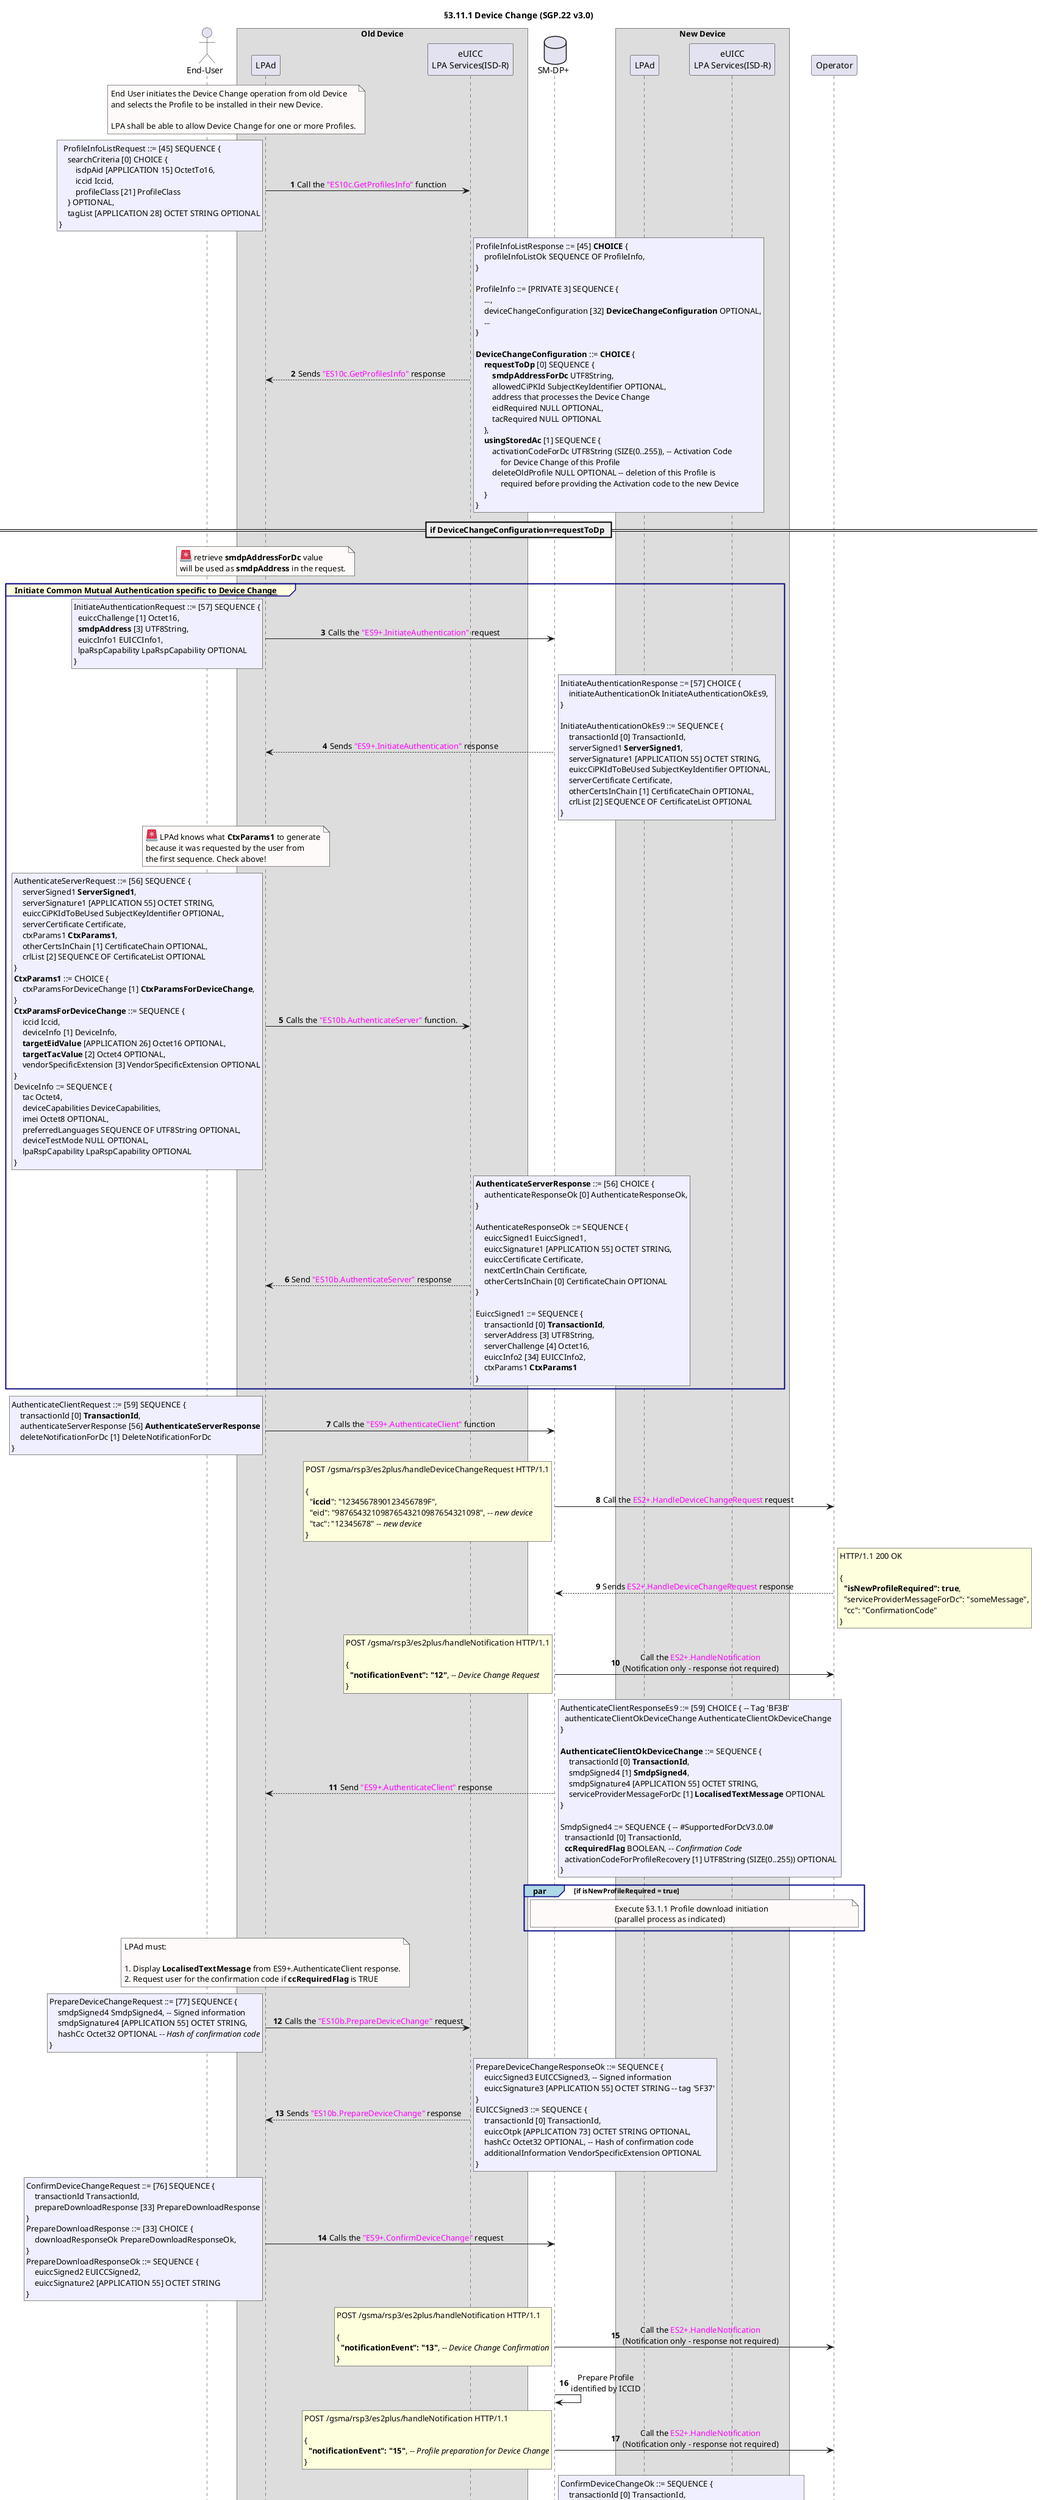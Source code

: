 @startuml device_change
autonumber
title §3.11.1 Device Change (SGP.22 v3.0)
footer \n\n3.11.1 Device Change (SGP.22 v3.0)\n<:1f4cc:> https://www.linkedin.com/in/allanalfante/
skinparam sequenceMessageAlign center
skinparam ParticipantPadding 20
skinparam BoxPadding 10
skinparam SequenceGroupBorderColor #Navy

'''
'PARTICPANTS
''''
actor "End-User" as user
box "Old Device"
participant "LPAd" as old_lpad
participant "eUICC\nLPA Services(ISD-R)" as old_euicc
end box
database "SM-DP+" as smdp
box "New Device"
participant "LPAd" as new_lpad
participant "eUICC\nLPA Services(ISD-R)" as new_euicc
end box
participant "Operator" as operator

note over user, old_lpad #Snow
End User initiates the Device Change operation from old Device
and selects the Profile to be installed in their new Device.

LPA shall be able to allow Device Change for one or more Profiles.
end note

old_lpad -> old_euicc: Call the <font color=magenta>"ES10c.GetProfilesInfo"</font> function
  rnote left #Motivation
  ProfileInfoListRequest ::= [45] SEQUENCE {
    searchCriteria [0] CHOICE {
        isdpAid [APPLICATION 15] OctetTo16,
        iccid Iccid,
        profileClass [21] ProfileClass
    } OPTIONAL,
    tagList [APPLICATION 28] OCTET STRING OPTIONAL
}
  end note

old_euicc --> old_lpad: Sends <font color=magenta>"ES10c.GetProfilesInfo"</font> response
rnote right #Motivation
ProfileInfoListResponse ::= [45] **CHOICE** {
    profileInfoListOk SEQUENCE OF ProfileInfo,
}

ProfileInfo ::= [PRIVATE 3] SEQUENCE {
    ...,
    deviceChangeConfiguration [32] **DeviceChangeConfiguration** OPTIONAL,
    ...
}

**DeviceChangeConfiguration** ::= **CHOICE** { 
    **requestToDp** [0] SEQUENCE {
        **smdpAddressForDc** UTF8String,
        allowedCiPKId SubjectKeyIdentifier OPTIONAL, 
        address that processes the Device Change
        eidRequired NULL OPTIONAL, 
        tacRequired NULL OPTIONAL
    },
    **usingStoredAc** [1] SEQUENCE {
        activationCodeForDc UTF8String (SIZE(0..255)), -- Activation Code 
            for Device Change of this Profile
        deleteOldProfile NULL OPTIONAL -- deletion of this Profile is 
            required before providing the Activation code to the new Device
    }
}
end note

== if DeviceChangeConfiguration=requestToDp ==
note over old_lpad #Snow
<:rotating_light:> retrieve **smdpAddressForDc** value
will be used as **smdpAddress** in the request.
end note

group#LightYellow Initiate Common Mutual Authentication specific to __Device Change__ 

  old_lpad -> smdp: Calls the <font color=magenta>"ES9+.InitiateAuthentication"</font> request
  rnote left #Motivation
    InitiateAuthenticationRequest ::= [57] SEQUENCE {
      euiccChallenge [1] Octet16, 
      **smdpAddress** [3] UTF8String,
      euiccInfo1 EUICCInfo1,
      lpaRspCapability LpaRspCapability OPTIONAL
    }
  end note
  
  smdp --> old_lpad: Sends <font color=magenta>"ES9+.InitiateAuthentication"</font> response
  rnote right #Motivation
  InitiateAuthenticationResponse ::= [57] CHOICE {
      initiateAuthenticationOk InitiateAuthenticationOkEs9,
  }
  
  InitiateAuthenticationOkEs9 ::= SEQUENCE {
      transactionId [0] TransactionId, 
      serverSigned1 **ServerSigned1**, 
      serverSignature1 [APPLICATION 55] OCTET STRING, 
      euiccCiPKIdToBeUsed SubjectKeyIdentifier OPTIONAL, 
      serverCertificate Certificate,
      otherCertsInChain [1] CertificateChain OPTIONAL, 
      crlList [2] SEQUENCE OF CertificateList OPTIONAL 
  }
  end note
  
  note over user, old_lpad #Snow
  <:rotating_light:> LPAd knows what **CtxParams1** to generate
  because it was requested by the user from
  the first sequence. Check above!
  end note

  old_lpad -> old_euicc: Calls the <font color=magenta>"ES10b.AuthenticateServer"</font> function.
  rnote left #Motivation
  AuthenticateServerRequest ::= [56] SEQUENCE { 
      serverSigned1 **ServerSigned1**,
      serverSignature1 [APPLICATION 55] OCTET STRING,
      euiccCiPKIdToBeUsed SubjectKeyIdentifier OPTIONAL,
      serverCertificate Certificate,
      ctxParams1 **CtxParams1**,
      otherCertsInChain [1] CertificateChain OPTIONAL,
      crlList [2] SEQUENCE OF CertificateList OPTIONAL
  }
  **CtxParams1** ::= CHOICE {
      ctxParamsForDeviceChange [1] **CtxParamsForDeviceChange**,
  }
  **CtxParamsForDeviceChange** ::= SEQUENCE {
      iccid Iccid,
      deviceInfo [1] DeviceInfo,
      **targetEidValue** [APPLICATION 26] Octet16 OPTIONAL,
      **targetTacValue** [2] Octet4 OPTIONAL,
      vendorSpecificExtension [3] VendorSpecificExtension OPTIONAL
  }
  DeviceInfo ::= SEQUENCE {
      tac Octet4,
      deviceCapabilities DeviceCapabilities,
      imei Octet8 OPTIONAL,
      preferredLanguages SEQUENCE OF UTF8String OPTIONAL, 
      deviceTestMode NULL OPTIONAL, 
      lpaRspCapability LpaRspCapability OPTIONAL
  }
  end note
  
  old_euicc --> old_lpad: Send <font color=magenta>"ES10b.AuthenticateServer"</font> response
  rnote right #Motivation
  **AuthenticateServerResponse** ::= [56] CHOICE {
      authenticateResponseOk [0] AuthenticateResponseOk,
  }
  
  AuthenticateResponseOk ::= SEQUENCE {
      euiccSigned1 EuiccSigned1,
      euiccSignature1 [APPLICATION 55] OCTET STRING,
      euiccCertificate Certificate, 
      nextCertInChain Certificate, 
      otherCertsInChain [0] CertificateChain OPTIONAL
  }
  
  EuiccSigned1 ::= SEQUENCE {
      transactionId [0] **TransactionId**,
      serverAddress [3] UTF8String,
      serverChallenge [4] Octet16,
      euiccInfo2 [34] EUICCInfo2,
      ctxParams1 **CtxParams1**
  }
  end note
end

old_lpad -> smdp: Calls the <font color=magenta>"ES9+.AuthenticateClient"</font> function
  rnote left #Motivation
  AuthenticateClientRequest ::= [59] SEQUENCE {
      transactionId [0] **TransactionId**,
      authenticateServerResponse [56] **AuthenticateServerResponse**
      deleteNotificationForDc [1] DeleteNotificationForDc
  }
  end note


smdp -> operator: Call the <font color=magenta>ES2+.HandleDeviceChangeRequest</font> request
  rnote left 
  POST /gsma/rsp3/es2plus/handleDeviceChangeRequest HTTP/1.1
  
  {
    "**iccid**": "1234567890123456789F",
    "eid": "98765432109876543210987654321098", -- //new device//
    "tac": "12345678" -- //new device//
  }
  end note

operator --> smdp: Sends <font color=magenta>ES2+.HandleDeviceChangeRequest</font> response 
  rnote right
  HTTP/1.1 200 OK
  
  {
    **"isNewProfileRequired": true**,
    "serviceProviderMessageForDc": "someMessage",
    "cc": "ConfirmationCode" 
  }
  end note

smdp -> operator: Call the <font color=magenta>ES2+.HandleNotification</font>\n(Notification only - response not required) 
  rnote left 
  POST /gsma/rsp3/es2plus/handleNotification HTTP/1.1
  
  {
    **"notificationEvent": "12"**, -- //Device Change Request//
  }
  end note

smdp --> old_lpad: Send <font color=magenta>"ES9+.AuthenticateClient"</font> response
  rnote right #Motivation
  AuthenticateClientResponseEs9 ::= [59] CHOICE { -- Tag 'BF3B'
    authenticateClientOkDeviceChange AuthenticateClientOkDeviceChange 
  }
  
  **AuthenticateClientOkDeviceChange** ::= SEQUENCE {
      transactionId [0] **TransactionId**,
      smdpSigned4 [1] **SmdpSigned4**, 
      smdpSignature4 [APPLICATION 55] OCTET STRING, 
      serviceProviderMessageForDc [1] **LocalisedTextMessage** OPTIONAL
  }

  SmdpSigned4 ::= SEQUENCE { -- #SupportedForDcV3.0.0#
    transactionId [0] TransactionId, 
    **ccRequiredFlag** BOOLEAN, -- //Confirmation Code//
    activationCodeForProfileRecovery [1] UTF8String (SIZE(0..255)) OPTIONAL 
  }
  end note

par#LightBlue if isNewProfileRequired = true
note over smdp, operator #Snow
Execute §3.1.1 Profile download initiation
(parallel process as indicated)
end note
end

note over old_lpad #Snow
LPAd must:

1. Display **LocalisedTextMessage** from ES9+.AuthenticateClient response.
2. Request user for the confirmation code if **ccRequiredFlag** is TRUE
end note

old_lpad -> old_euicc: Calls the <font color=magenta>"ES10b.PrepareDeviceChange"</font> request
rnote left #Motivation
PrepareDeviceChangeRequest ::= [77] SEQUENCE { 
    smdpSigned4 SmdpSigned4, -- Signed information
    smdpSignature4 [APPLICATION 55] OCTET STRING,
    hashCc Octet32 OPTIONAL -- //Hash of confirmation code//
}
end note

old_euicc --> old_lpad: Sends <font color=magenta>"ES10b.PrepareDeviceChange"</font> response
rnote right #MOTIVATION
PrepareDeviceChangeResponseOk ::= SEQUENCE {
    euiccSigned3 EUICCSigned3, -- Signed information
    euiccSignature3 [APPLICATION 55] OCTET STRING -- tag '5F37'
}
EUICCSigned3 ::= SEQUENCE { 
    transactionId [0] TransactionId,
    euiccOtpk [APPLICATION 73] OCTET STRING OPTIONAL, 
    hashCc Octet32 OPTIONAL, -- Hash of confirmation code
    additionalInformation VendorSpecificExtension OPTIONAL
}
end note

old_lpad -> smdp: Calls the <font color=magenta>"ES9+.ConfirmDeviceChange"</font> request
rnote left #MOTIVATION
ConfirmDeviceChangeRequest ::= [76] SEQUENCE {
    transactionId TransactionId,
    prepareDownloadResponse [33] PrepareDownloadResponse
}
PrepareDownloadResponse ::= [33] CHOICE { 
    downloadResponseOk PrepareDownloadResponseOk,
}
PrepareDownloadResponseOk ::= SEQUENCE {
    euiccSigned2 EUICCSigned2, 
    euiccSignature2 [APPLICATION 55] OCTET STRING 
}
end note

smdp -> operator: Call the <font color=magenta>ES2+.HandleNotification</font>\n(Notification only - response not required) 
  rnote left 
  POST /gsma/rsp3/es2plus/handleNotification HTTP/1.1
  
  {
    **"notificationEvent": "13"**, -- //Device Change Confirmation//
  }
  end note

smdp -> smdp: Prepare Profile\nidentified by ICCID

smdp -> operator: Call the <font color=magenta>ES2+.HandleNotification</font>\n(Notification only - response not required) 
  rnote left 
  POST /gsma/rsp3/es2plus/handleNotification HTTP/1.1
  
  {
    **"notificationEvent": "15"**, -- //Profile preparation for Device Change//
  }
  end note

smdp --> old_lpad: Sends <font color=magenta>"ES9+.ConfirmDeviceChange"</font> response
rnote right #MOTIVATION
ConfirmDeviceChangeOk ::= SEQUENCE {
    transactionId [0] TransactionId,
    smdpSigned5 SmdpSigned5,
    smdpSignature5 OCTET STRING
}
SmdpSigned5 ::= SEQUENCE {
    transactionId [0] TransactionId,
    deviceChangeResponse [1] DeviceChangeResponse OPTIONAL
}
DeviceChangeResponse ::= **CHOICE** {
    deviceChangeData [0] DeviceChangeData,
}
DeviceChangeData ::= SEQUENCE {
    iccid Iccid,
    **activationCodeForDc** [0] UTF8String (SIZE(0..255)),
    **deleteOldProfile** [1] NULL OPTIONAL,
end note

note over old_lpad, old_euicc #Snow
[**DISABLE** the target profile]
end note

old_lpad -> old_euicc: Calls the <font color=magenta>"ES10b.VerifyDeviceChange"</font> request
rnote left #MOTIVATION
VerifyDeviceChangeRequest ::= [75] **CHOICE** {
    deviceChangeConfirmation [0] SEQUENCE {
        smdpSigned5 SmdpSigned5, -- Signed information
        smdpSignature5 [APPLICATION 55] OCTET STRING
    }
}
SmdpSigned5 ::= SEQUENCE {
    transactionId [0] TransactionId,
    deviceChangeResponse [1] DeviceChangeResponse OPTIONAL
}
DeviceChangeResponse ::= **CHOICE** {
    deviceChangeData [0] DeviceChangeData,
}
DeviceChangeData ::= SEQUENCE {
    iccid Iccid,
    activationCodeForDc [0] UTF8String (SIZE(0..255)),
    deleteOldProfile [1] NULL OPTIONAL,
    deleteNotificationForDcSupport [2] NULL OPTIONAL,
    notificationAddress [3] UTF8String OPTIONAL,
    profileRecoverySupport [4] NULL OPTIONAL,
    profileRecoveryValidityPeriod [5] GeneralizedTime OPTIONAL
}
end note

old_euicc --> old_lpad: Sends <font color=magenta>"ES10b.VerifyDeviceChange"</font> response
rnote right #MOTIVATION
VerifyDeviceChangeResponse ::= [75] **CHOICE** {
    verifyDeviceChangeOk **CHOICE** {
        verifyDeviceChangeData [1] **DeviceChangeData**
    },
}
end note

== Common Step // Jump directly here if DeviceChangeConfiguration=usingStoredAc ==

note over old_lpad, old_euicc #Snow
[**DELETE** the target profile]
end note

old_lpad -> smdp: Calls the <font color=magenta>"ES9+.HandleNotification"</font>\n(Notification only - response not required) 
rnote left #MOTIVATION
HandleNotification ::= [61] SEQUENCE { -- Tag 'BF3D'
    pendingNotification PendingNotification
}
PendingNotification ::= CHOICE {
    otherSignedNotification OtherSignedNotification,
}
OtheSignedNotification ::= SEQUENCE {
    bsOtherNotification NotificationMetadata,
    uiccNotificationSignature EuiccSign,
    uiccCertificate Certificate,
    nextCertInChain Certificate,
    otherCertsInChain [1] CertificateChain OPTIONAL
}
NotificationMetadata ::= [47] SEQUENCE {
    seqNumber [0] INTEGER,
    profileManagementOperation [1] NotificationEvent, 
    notificationAddress UTF8String,
    iccid Iccid OPTIONAL
}
NotificationEvent ::= BIT STRING {
    notificationInstall(0),
    notificationLocalEnable(1),
    notificationLocalDisable(2),
    **notificationLocalDelete(3)**,
    notificationRpmEnable(4),
    notificationRpmDisable(5),
    notificationRpmDelete(6),
    loadRpmPackageResult(7)
}
end note


old_lpad -> old_lpad: Generate Activation Code containing\nDelete Notification for Device Change

old_lpad -> new_lpad: Provide Activation Code\n(Out of Scope of SGP.22)
note over smdp, operator #Snow
Execute **§3.1.3** Profile download and installation procedure
end note






@enduml